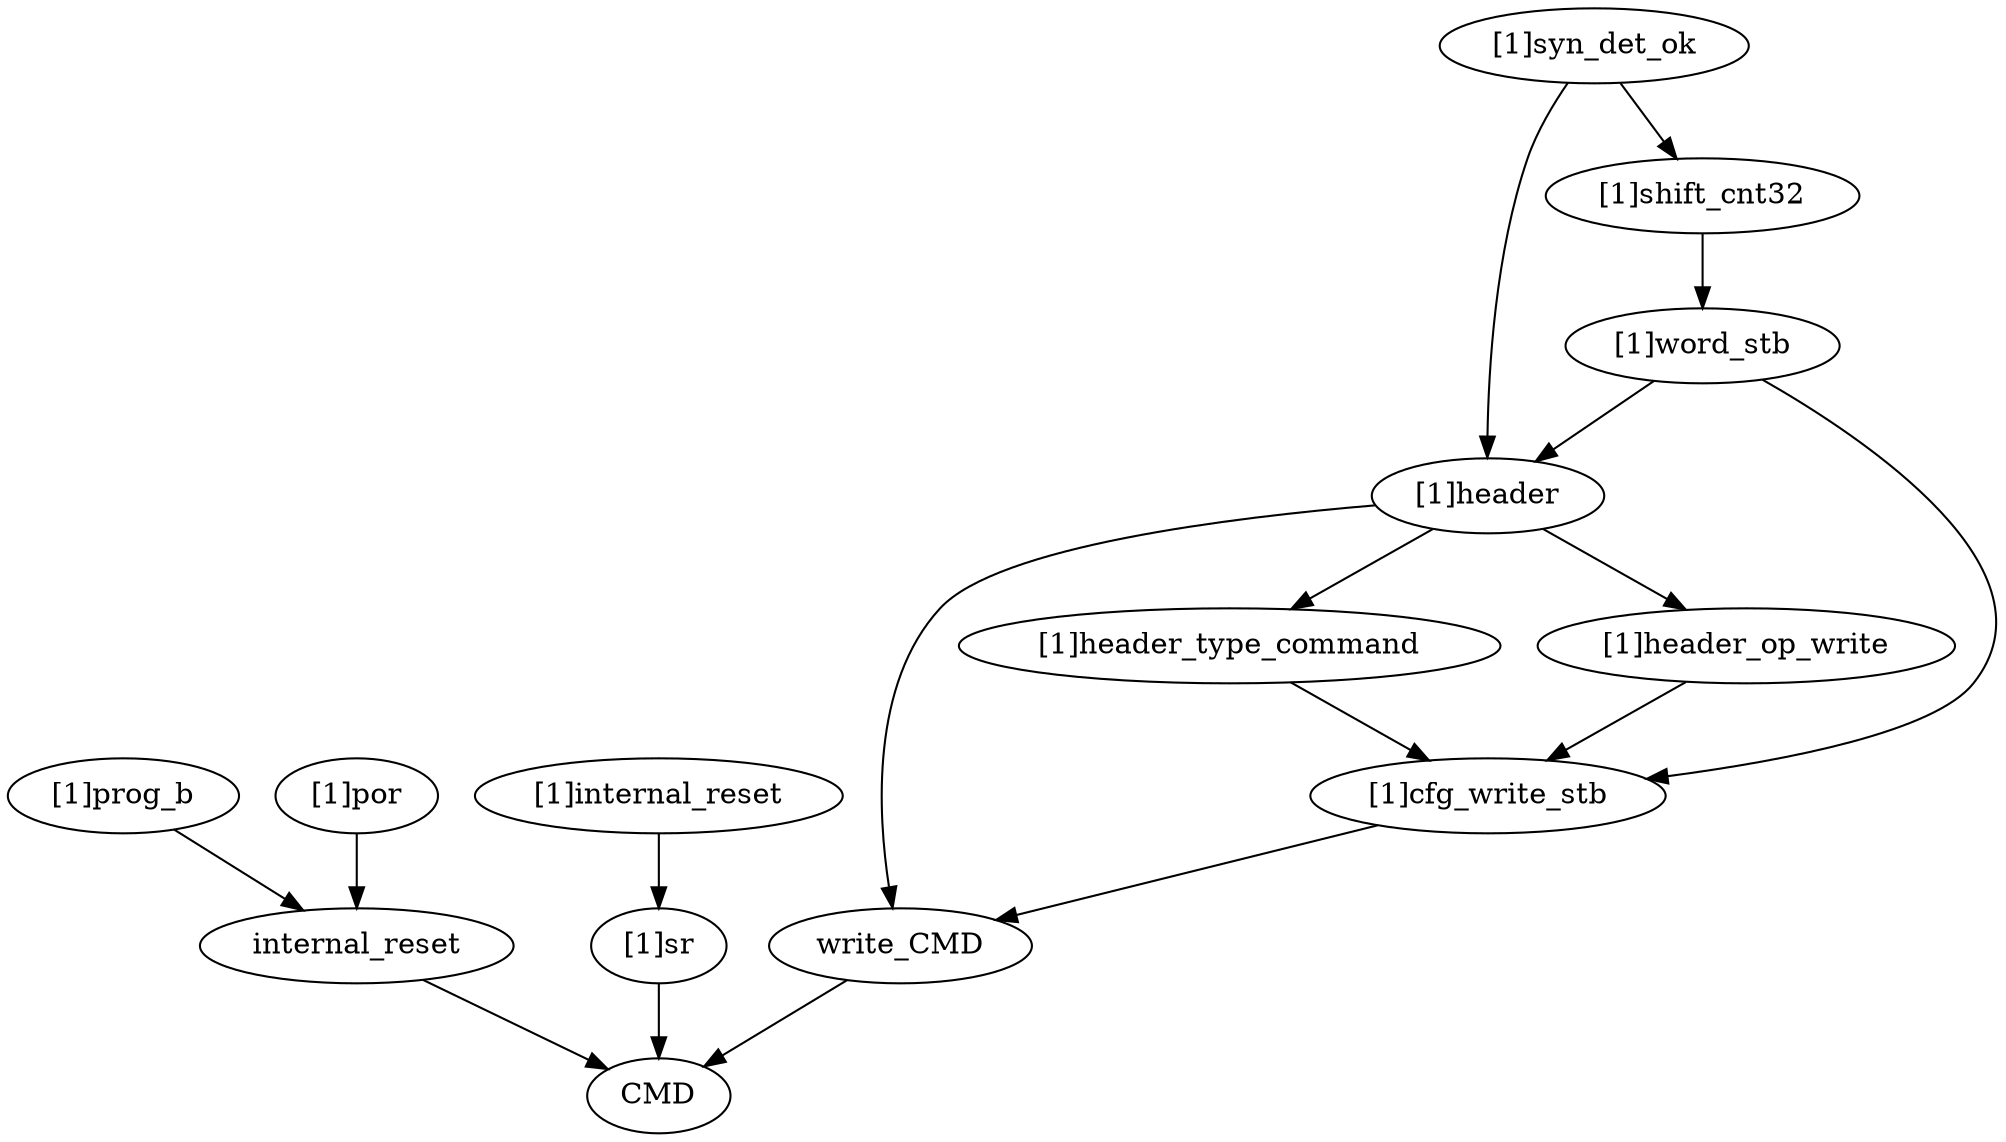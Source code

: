 strict digraph "" {
	write_CMD	 [complexity=1,
		importance=0.0285821701419,
		rank=0.0285821701419];
	CMD	 [complexity=0,
		importance=0.0155293803895,
		rank=0.0];
	write_CMD -> CMD;
	"[1]word_stb"	 [complexity=11,
		importance=0.0976472035876,
		rank=0.00887701850796];
	"[1]header"	 [complexity=10,
		importance=0.0811331493579,
		rank=0.00811331493579];
	"[1]word_stb" -> "[1]header";
	"[1]cfg_write_stb"	 [complexity=4,
		importance=0.0508835637084,
		rank=0.0127208909271];
	"[1]word_stb" -> "[1]cfg_write_stb";
	"[1]header_type_command"	 [complexity=8,
		importance=0.0628212588545,
		rank=0.00785265735681];
	"[1]header_type_command" -> "[1]cfg_write_stb";
	"[1]prog_b"	 [complexity=4,
		importance=0.0649101260718,
		rank=0.0162275315179];
	internal_reset	 [complexity=1,
		importance=0.0536264058218,
		rank=0.0536264058218];
	"[1]prog_b" -> internal_reset;
	"[1]internal_reset"	 [complexity=3,
		importance=1.89483732156,
		rank=0.631612440521];
	"[1]sr"	 [complexity=2,
		importance=0.0567354447431,
		rank=0.0283677223715];
	"[1]internal_reset" -> "[1]sr";
	"[1]syn_det_ok"	 [complexity=11,
		importance=0.179895788981,
		rank=0.0163541626347];
	"[1]shift_cnt32"	 [complexity=10,
		importance=0.0883189639394,
		rank=0.00883189639394];
	"[1]syn_det_ok" -> "[1]shift_cnt32";
	"[1]syn_det_ok" -> "[1]header";
	"[1]shift_cnt32" -> "[1]word_stb";
	internal_reset -> CMD;
	"[1]header_op_write"	 [complexity=8,
		importance=0.0628212588545,
		rank=0.00785265735681];
	"[1]header_op_write" -> "[1]cfg_write_stb";
	"[1]header" -> write_CMD;
	"[1]header" -> "[1]header_type_command";
	"[1]header" -> "[1]header_op_write";
	"[1]cfg_write_stb" -> write_CMD;
	"[1]por"	 [complexity=4,
		importance=0.0649101260718,
		rank=0.0162275315179];
	"[1]por" -> internal_reset;
	"[1]sr" -> CMD;
}
